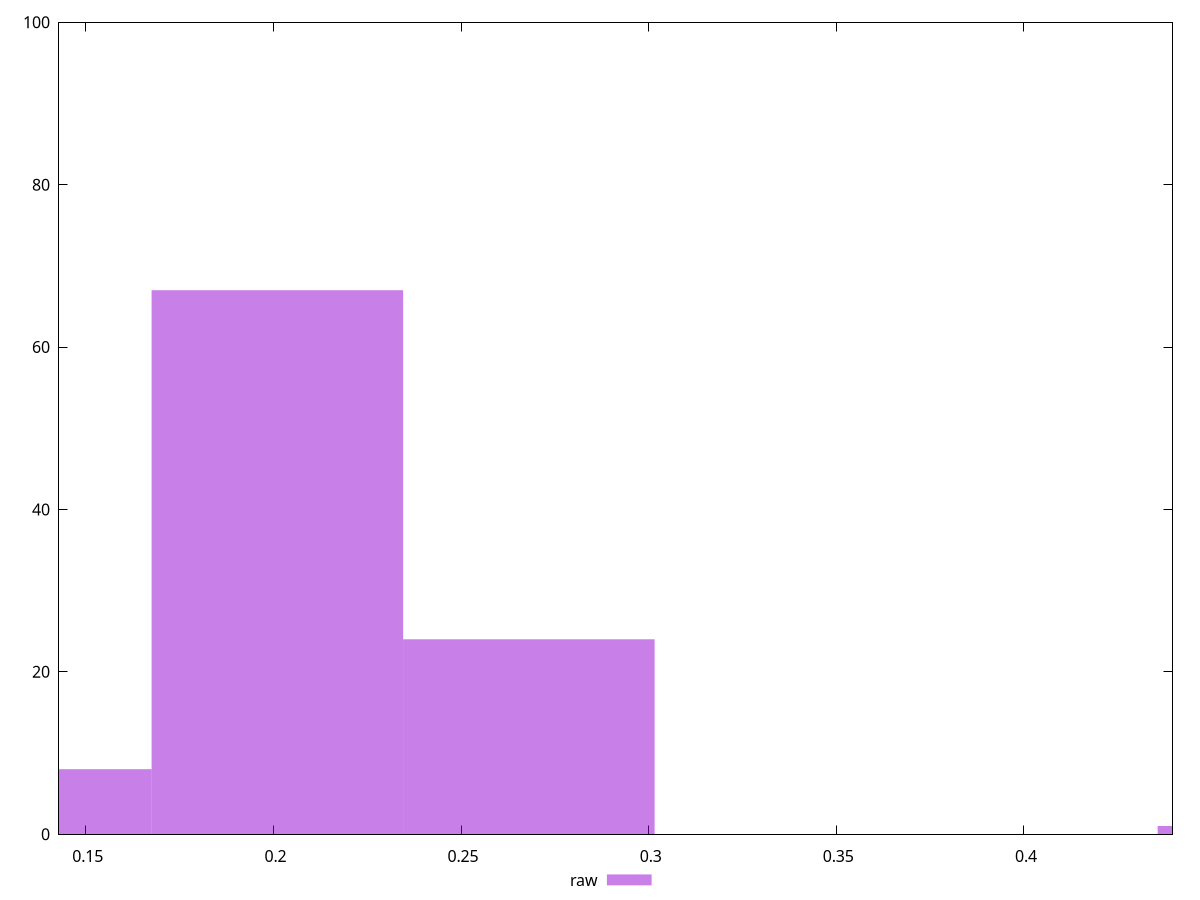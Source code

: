 reset

$raw <<EOF
0.26807344291224944 24
0.46912852509643654 1
0.20105508218418708 67
0.13403672145612472 8
EOF

set key outside below
set boxwidth 0.06701836072806236
set xrange [0.1428741794639408:0.4395716526744789]
set yrange [0:100]
set trange [0:100]
set style fill transparent solid 0.5 noborder
set terminal svg size 640, 490 enhanced background rgb 'white'
set output "report/report_00029_2021-02-24T13-36-40.390Z/meta/pScore/samples/astro/raw/histogram.svg"

plot $raw title "raw" with boxes

reset
